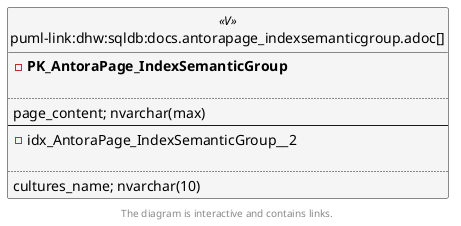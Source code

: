 @startuml
left to right direction
'top to bottom direction
hide circle
'avoide "." issues:
set namespaceSeparator none


skinparam class {
  BackgroundColor White
  BackgroundColor<<FN>> Yellow
  BackgroundColor<<FS>> Yellow
  BackgroundColor<<FT>> LightGray
  BackgroundColor<<IF>> Yellow
  BackgroundColor<<IS>> Yellow
  BackgroundColor<<P>> Aqua
  BackgroundColor<<PC>> Aqua
  BackgroundColor<<SN>> Yellow
  BackgroundColor<<SO>> SlateBlue
  BackgroundColor<<TF>> LightGray
  BackgroundColor<<TR>> Tomato
  BackgroundColor<<U>> White
  BackgroundColor<<V>> WhiteSmoke
  BackgroundColor<<X>> Aqua
  BackgroundColor<<external>> AliceBlue
}


entity "puml-link:dhw:sqldb:docs.antorapage_indexsemanticgroup.adoc[]" as docs.AntoraPage_IndexSemanticGroup << V >> {
- **PK_AntoraPage_IndexSemanticGroup**

..
page_content; nvarchar(max)
--
- idx_AntoraPage_IndexSemanticGroup__2

..
cultures_name; nvarchar(10)
}

footer The diagram is interactive and contains links.
@enduml

